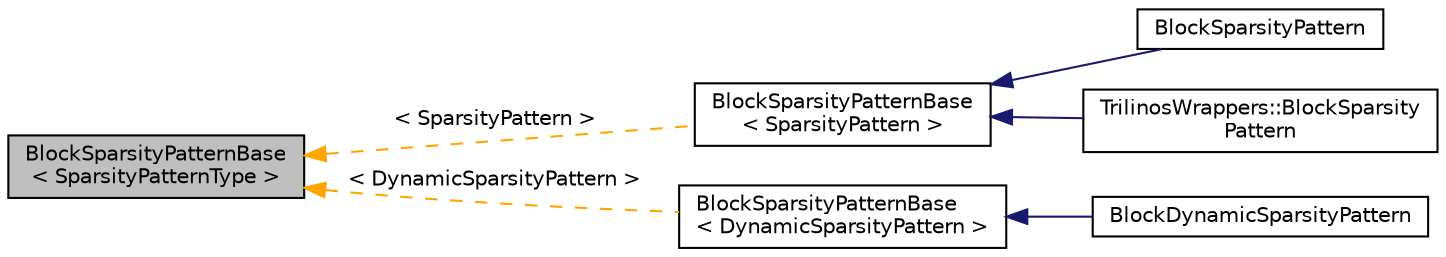 digraph "BlockSparsityPatternBase&lt; SparsityPatternType &gt;"
{
 // LATEX_PDF_SIZE
  edge [fontname="Helvetica",fontsize="10",labelfontname="Helvetica",labelfontsize="10"];
  node [fontname="Helvetica",fontsize="10",shape=record];
  rankdir="LR";
  Node1 [label="BlockSparsityPatternBase\l\< SparsityPatternType \>",height=0.2,width=0.4,color="black", fillcolor="grey75", style="filled", fontcolor="black",tooltip=" "];
  Node1 -> Node2 [dir="back",color="orange",fontsize="10",style="dashed",label=" \< SparsityPattern \>" ,fontname="Helvetica"];
  Node2 [label="BlockSparsityPatternBase\l\< SparsityPattern \>",height=0.2,width=0.4,color="black", fillcolor="white", style="filled",URL="$classBlockSparsityPatternBase.html",tooltip=" "];
  Node2 -> Node3 [dir="back",color="midnightblue",fontsize="10",style="solid",fontname="Helvetica"];
  Node3 [label="BlockSparsityPattern",height=0.2,width=0.4,color="black", fillcolor="white", style="filled",URL="$classBlockSparsityPattern.html",tooltip=" "];
  Node2 -> Node4 [dir="back",color="midnightblue",fontsize="10",style="solid",fontname="Helvetica"];
  Node4 [label="TrilinosWrappers::BlockSparsity\lPattern",height=0.2,width=0.4,color="black", fillcolor="white", style="filled",URL="$classTrilinosWrappers_1_1BlockSparsityPattern.html",tooltip=" "];
  Node1 -> Node5 [dir="back",color="orange",fontsize="10",style="dashed",label=" \< DynamicSparsityPattern \>" ,fontname="Helvetica"];
  Node5 [label="BlockSparsityPatternBase\l\< DynamicSparsityPattern \>",height=0.2,width=0.4,color="black", fillcolor="white", style="filled",URL="$classBlockSparsityPatternBase.html",tooltip=" "];
  Node5 -> Node6 [dir="back",color="midnightblue",fontsize="10",style="solid",fontname="Helvetica"];
  Node6 [label="BlockDynamicSparsityPattern",height=0.2,width=0.4,color="black", fillcolor="white", style="filled",URL="$classBlockDynamicSparsityPattern.html",tooltip=" "];
}

